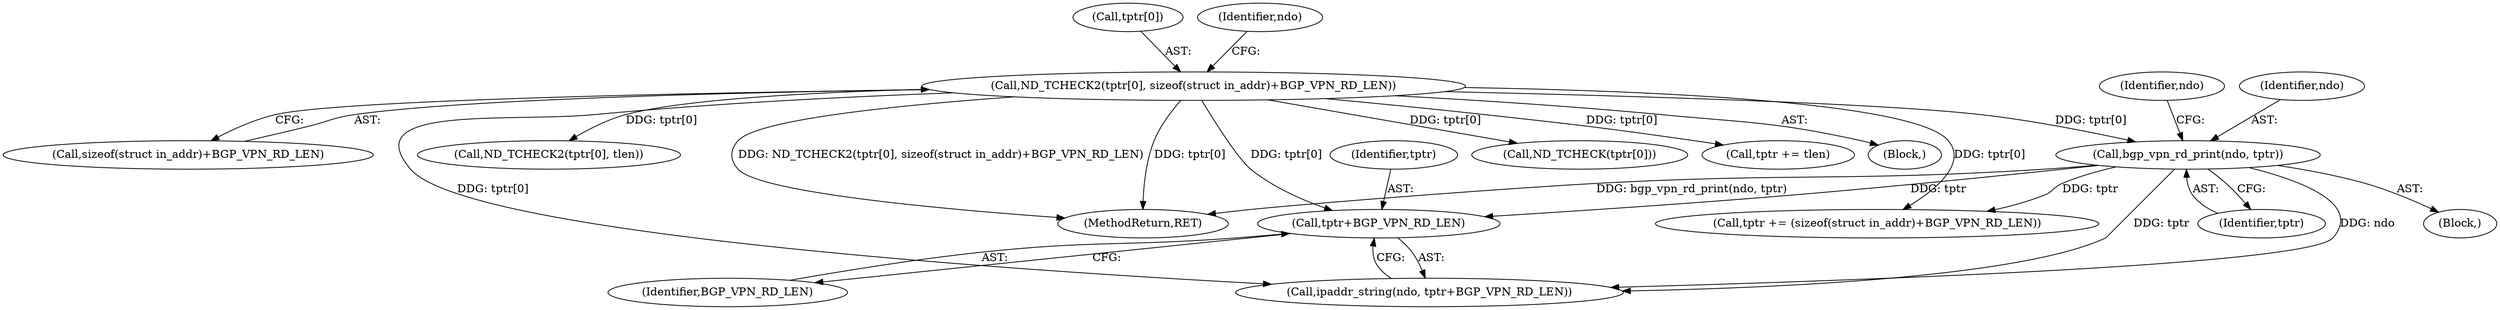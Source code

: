 digraph "0_tcpdump_50a44b6b8e4f7c127440dbd4239cf571945cc1e7@pointer" {
"1000817" [label="(Call,tptr+BGP_VPN_RD_LEN)"];
"1000812" [label="(Call,bgp_vpn_rd_print(ndo, tptr))"];
"1000798" [label="(Call,ND_TCHECK2(tptr[0], sizeof(struct in_addr)+BGP_VPN_RD_LEN))"];
"1001114" [label="(Call,ND_TCHECK(tptr[0]))"];
"1000819" [label="(Identifier,BGP_VPN_RD_LEN)"];
"1000818" [label="(Identifier,tptr)"];
"1000811" [label="(Block,)"];
"1000817" [label="(Call,tptr+BGP_VPN_RD_LEN)"];
"1001111" [label="(Call,tptr += tlen)"];
"1000798" [label="(Call,ND_TCHECK2(tptr[0], sizeof(struct in_addr)+BGP_VPN_RD_LEN))"];
"1000812" [label="(Call,bgp_vpn_rd_print(ndo, tptr))"];
"1000813" [label="(Identifier,ndo)"];
"1000797" [label="(Block,)"];
"1000802" [label="(Call,sizeof(struct in_addr)+BGP_VPN_RD_LEN)"];
"1000799" [label="(Call,tptr[0])"];
"1000808" [label="(Identifier,ndo)"];
"1000815" [label="(Call,ipaddr_string(ndo, tptr+BGP_VPN_RD_LEN))"];
"1000826" [label="(Call,tptr += (sizeof(struct in_addr)+BGP_VPN_RD_LEN))"];
"1000814" [label="(Identifier,tptr)"];
"1000816" [label="(Identifier,ndo)"];
"1001073" [label="(Call,ND_TCHECK2(tptr[0], tlen))"];
"1002915" [label="(MethodReturn,RET)"];
"1000817" -> "1000815"  [label="AST: "];
"1000817" -> "1000819"  [label="CFG: "];
"1000818" -> "1000817"  [label="AST: "];
"1000819" -> "1000817"  [label="AST: "];
"1000815" -> "1000817"  [label="CFG: "];
"1000812" -> "1000817"  [label="DDG: tptr"];
"1000798" -> "1000817"  [label="DDG: tptr[0]"];
"1000812" -> "1000811"  [label="AST: "];
"1000812" -> "1000814"  [label="CFG: "];
"1000813" -> "1000812"  [label="AST: "];
"1000814" -> "1000812"  [label="AST: "];
"1000816" -> "1000812"  [label="CFG: "];
"1000812" -> "1002915"  [label="DDG: bgp_vpn_rd_print(ndo, tptr)"];
"1000798" -> "1000812"  [label="DDG: tptr[0]"];
"1000812" -> "1000815"  [label="DDG: ndo"];
"1000812" -> "1000815"  [label="DDG: tptr"];
"1000812" -> "1000826"  [label="DDG: tptr"];
"1000798" -> "1000797"  [label="AST: "];
"1000798" -> "1000802"  [label="CFG: "];
"1000799" -> "1000798"  [label="AST: "];
"1000802" -> "1000798"  [label="AST: "];
"1000808" -> "1000798"  [label="CFG: "];
"1000798" -> "1002915"  [label="DDG: tptr[0]"];
"1000798" -> "1002915"  [label="DDG: ND_TCHECK2(tptr[0], sizeof(struct in_addr)+BGP_VPN_RD_LEN)"];
"1000798" -> "1000815"  [label="DDG: tptr[0]"];
"1000798" -> "1000826"  [label="DDG: tptr[0]"];
"1000798" -> "1001073"  [label="DDG: tptr[0]"];
"1000798" -> "1001111"  [label="DDG: tptr[0]"];
"1000798" -> "1001114"  [label="DDG: tptr[0]"];
}
